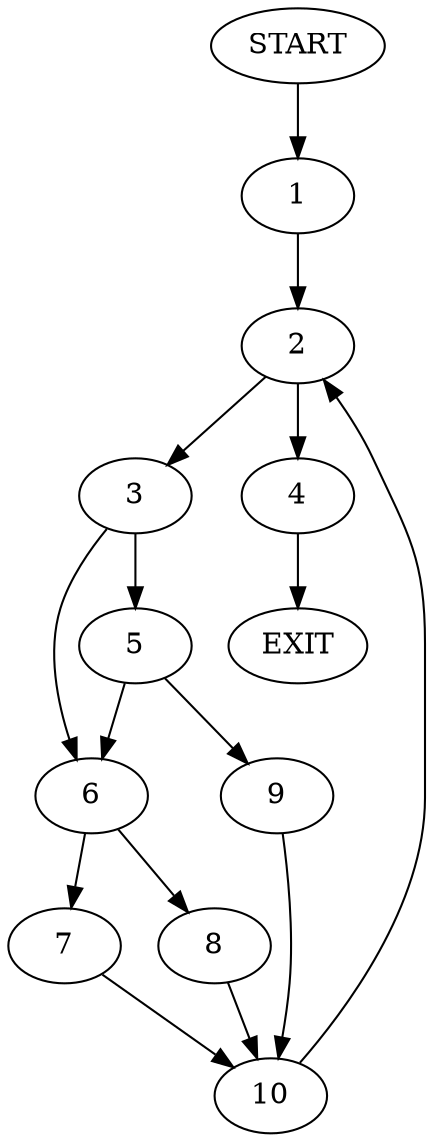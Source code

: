 digraph {
0 [label="START"]
11 [label="EXIT"]
0 -> 1
1 -> 2
2 -> 3
2 -> 4
3 -> 5
3 -> 6
4 -> 11
6 -> 7
6 -> 8
5 -> 6
5 -> 9
9 -> 10
10 -> 2
8 -> 10
7 -> 10
}
